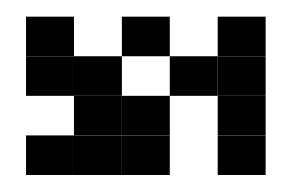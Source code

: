 digraph grafica{

                tbl [

                shape=plaintext

                label=<

                <table border="0" cellborder = "0" cellspacing="0"><tr><td bgcolor="black">    </td><td>    </td><td bgcolor="black">    </td><td>    </td><td bgcolor="black">    </td></tr>
<tr><td bgcolor="black">    </td><td bgcolor="black">    </td><td>    </td><td bgcolor="black">    </td><td bgcolor="black">    </td></tr>
<tr><td>    </td><td bgcolor="black">    </td><td bgcolor="black">    </td><td>    </td><td bgcolor="black">    </td></tr>
<tr><td bgcolor="black">    </td><td bgcolor="black">    </td><td bgcolor="black">    </td><td>    </td><td bgcolor="black">    </td></tr></table>
                    >];
                }